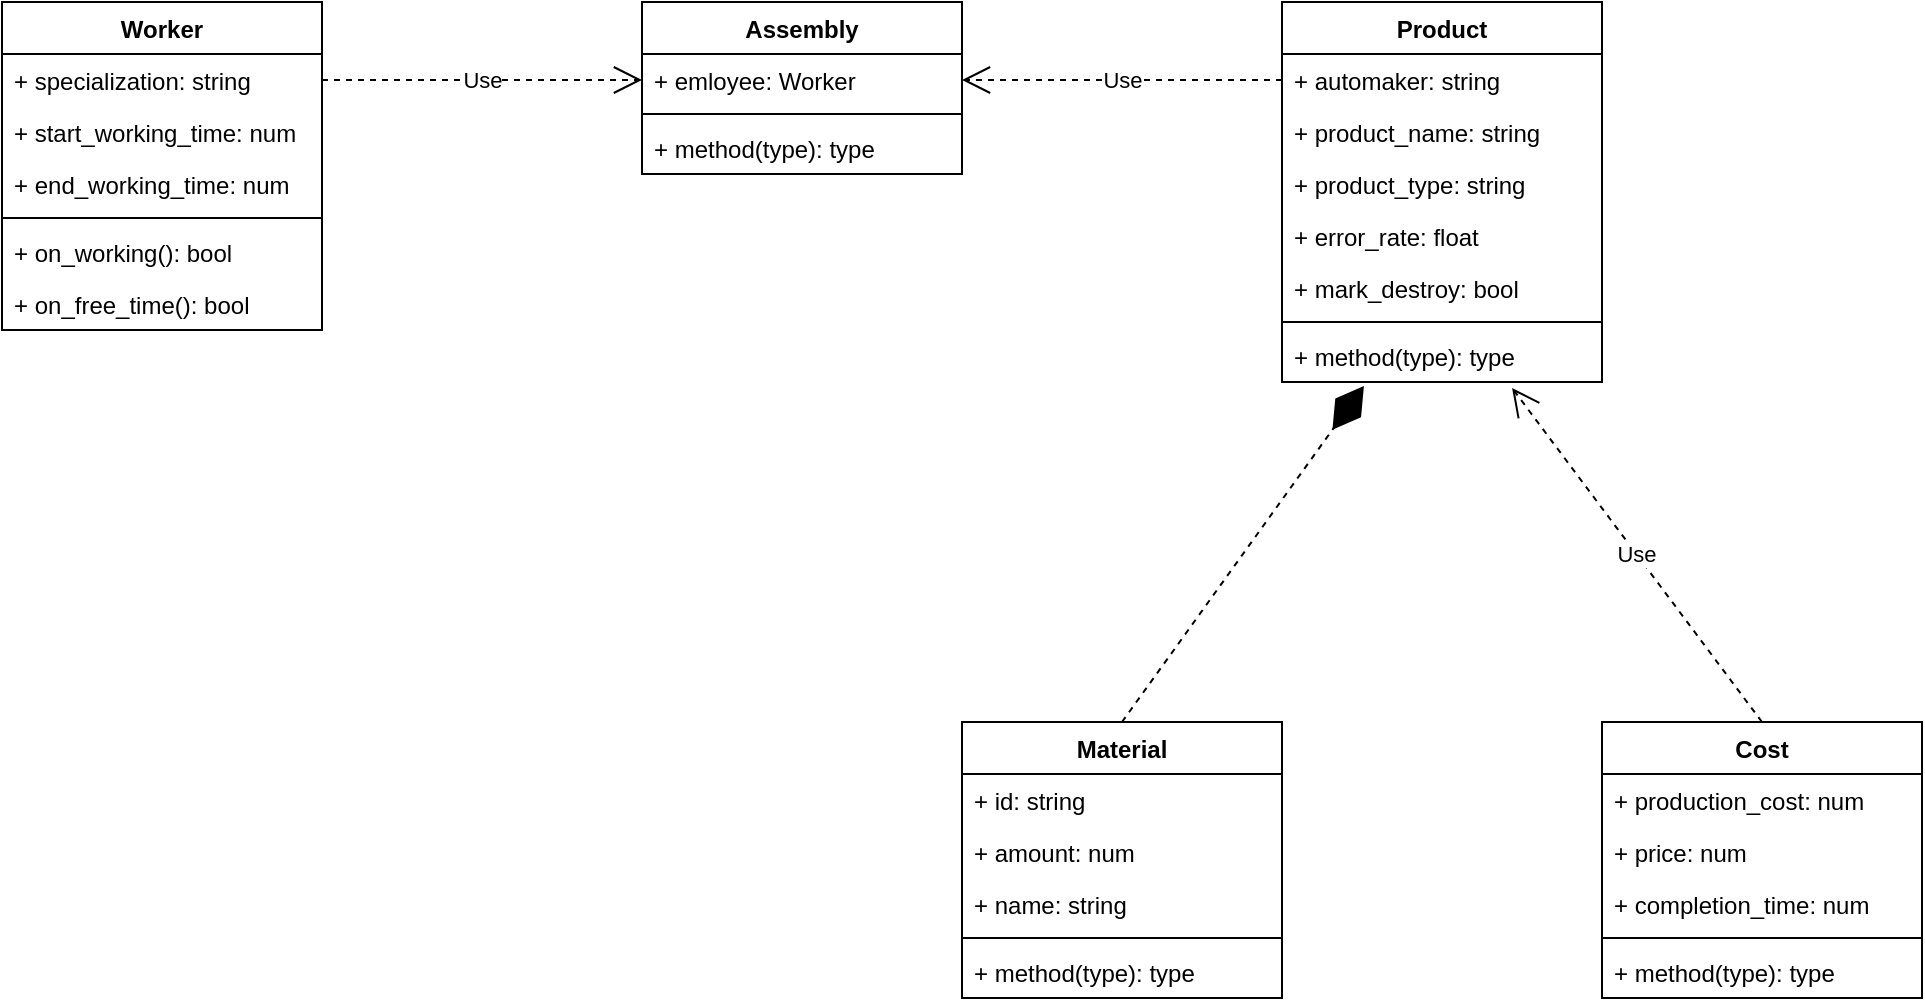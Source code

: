 <mxfile version="20.2.8" type="device"><diagram id="C5RBs43oDa-KdzZeNtuy" name="Page-1"><mxGraphModel dx="840" dy="1442" grid="1" gridSize="10" guides="1" tooltips="1" connect="1" arrows="1" fold="1" page="1" pageScale="1" pageWidth="827" pageHeight="1169" math="0" shadow="0"><root><mxCell id="WIyWlLk6GJQsqaUBKTNV-0"/><mxCell id="WIyWlLk6GJQsqaUBKTNV-1" parent="WIyWlLk6GJQsqaUBKTNV-0"/><mxCell id="nIJU3zGpwZqHb64WzSxQ-1" value="Worker" style="swimlane;fontStyle=1;align=center;verticalAlign=top;childLayout=stackLayout;horizontal=1;startSize=26;horizontalStack=0;resizeParent=1;resizeParentMax=0;resizeLast=0;collapsible=1;marginBottom=0;" parent="WIyWlLk6GJQsqaUBKTNV-1" vertex="1"><mxGeometry x="120" y="120" width="160" height="164" as="geometry"/></mxCell><mxCell id="nIJU3zGpwZqHb64WzSxQ-2" value="+ specialization: string" style="text;strokeColor=none;fillColor=none;align=left;verticalAlign=top;spacingLeft=4;spacingRight=4;overflow=hidden;rotatable=0;points=[[0,0.5],[1,0.5]];portConstraint=eastwest;" parent="nIJU3zGpwZqHb64WzSxQ-1" vertex="1"><mxGeometry y="26" width="160" height="26" as="geometry"/></mxCell><mxCell id="nIJU3zGpwZqHb64WzSxQ-36" value="+ start_working_time: num" style="text;strokeColor=none;fillColor=none;align=left;verticalAlign=top;spacingLeft=4;spacingRight=4;overflow=hidden;rotatable=0;points=[[0,0.5],[1,0.5]];portConstraint=eastwest;" parent="nIJU3zGpwZqHb64WzSxQ-1" vertex="1"><mxGeometry y="52" width="160" height="26" as="geometry"/></mxCell><mxCell id="nIJU3zGpwZqHb64WzSxQ-37" value="+ end_working_time: num" style="text;strokeColor=none;fillColor=none;align=left;verticalAlign=top;spacingLeft=4;spacingRight=4;overflow=hidden;rotatable=0;points=[[0,0.5],[1,0.5]];portConstraint=eastwest;" parent="nIJU3zGpwZqHb64WzSxQ-1" vertex="1"><mxGeometry y="78" width="160" height="26" as="geometry"/></mxCell><mxCell id="nIJU3zGpwZqHb64WzSxQ-3" value="" style="line;strokeWidth=1;fillColor=none;align=left;verticalAlign=middle;spacingTop=-1;spacingLeft=3;spacingRight=3;rotatable=0;labelPosition=right;points=[];portConstraint=eastwest;strokeColor=inherit;" parent="nIJU3zGpwZqHb64WzSxQ-1" vertex="1"><mxGeometry y="104" width="160" height="8" as="geometry"/></mxCell><mxCell id="nIJU3zGpwZqHb64WzSxQ-4" value="+ on_working(): bool" style="text;strokeColor=none;fillColor=none;align=left;verticalAlign=top;spacingLeft=4;spacingRight=4;overflow=hidden;rotatable=0;points=[[0,0.5],[1,0.5]];portConstraint=eastwest;" parent="nIJU3zGpwZqHb64WzSxQ-1" vertex="1"><mxGeometry y="112" width="160" height="26" as="geometry"/></mxCell><mxCell id="nIJU3zGpwZqHb64WzSxQ-38" value="+ on_free_time(): bool" style="text;strokeColor=none;fillColor=none;align=left;verticalAlign=top;spacingLeft=4;spacingRight=4;overflow=hidden;rotatable=0;points=[[0,0.5],[1,0.5]];portConstraint=eastwest;" parent="nIJU3zGpwZqHb64WzSxQ-1" vertex="1"><mxGeometry y="138" width="160" height="26" as="geometry"/></mxCell><mxCell id="nIJU3zGpwZqHb64WzSxQ-13" value="Assembly" style="swimlane;fontStyle=1;align=center;verticalAlign=top;childLayout=stackLayout;horizontal=1;startSize=26;horizontalStack=0;resizeParent=1;resizeParentMax=0;resizeLast=0;collapsible=1;marginBottom=0;" parent="WIyWlLk6GJQsqaUBKTNV-1" vertex="1"><mxGeometry x="440" y="120" width="160" height="86" as="geometry"/></mxCell><mxCell id="nIJU3zGpwZqHb64WzSxQ-14" value="+ emloyee: Worker" style="text;strokeColor=none;fillColor=none;align=left;verticalAlign=top;spacingLeft=4;spacingRight=4;overflow=hidden;rotatable=0;points=[[0,0.5],[1,0.5]];portConstraint=eastwest;" parent="nIJU3zGpwZqHb64WzSxQ-13" vertex="1"><mxGeometry y="26" width="160" height="26" as="geometry"/></mxCell><mxCell id="nIJU3zGpwZqHb64WzSxQ-15" value="" style="line;strokeWidth=1;fillColor=none;align=left;verticalAlign=middle;spacingTop=-1;spacingLeft=3;spacingRight=3;rotatable=0;labelPosition=right;points=[];portConstraint=eastwest;strokeColor=inherit;" parent="nIJU3zGpwZqHb64WzSxQ-13" vertex="1"><mxGeometry y="52" width="160" height="8" as="geometry"/></mxCell><mxCell id="nIJU3zGpwZqHb64WzSxQ-16" value="+ method(type): type" style="text;strokeColor=none;fillColor=none;align=left;verticalAlign=top;spacingLeft=4;spacingRight=4;overflow=hidden;rotatable=0;points=[[0,0.5],[1,0.5]];portConstraint=eastwest;" parent="nIJU3zGpwZqHb64WzSxQ-13" vertex="1"><mxGeometry y="60" width="160" height="26" as="geometry"/></mxCell><mxCell id="nIJU3zGpwZqHb64WzSxQ-17" value="Product" style="swimlane;fontStyle=1;align=center;verticalAlign=top;childLayout=stackLayout;horizontal=1;startSize=26;horizontalStack=0;resizeParent=1;resizeParentMax=0;resizeLast=0;collapsible=1;marginBottom=0;" parent="WIyWlLk6GJQsqaUBKTNV-1" vertex="1"><mxGeometry x="760" y="120" width="160" height="190" as="geometry"><mxRectangle x="1280" y="120" width="90" height="30" as="alternateBounds"/></mxGeometry></mxCell><mxCell id="nIJU3zGpwZqHb64WzSxQ-18" value="+ automaker: string" style="text;strokeColor=none;fillColor=none;align=left;verticalAlign=top;spacingLeft=4;spacingRight=4;overflow=hidden;rotatable=0;points=[[0,0.5],[1,0.5]];portConstraint=eastwest;" parent="nIJU3zGpwZqHb64WzSxQ-17" vertex="1"><mxGeometry y="26" width="160" height="26" as="geometry"/></mxCell><mxCell id="nIJU3zGpwZqHb64WzSxQ-29" value="+ product_name: string" style="text;strokeColor=none;fillColor=none;align=left;verticalAlign=top;spacingLeft=4;spacingRight=4;overflow=hidden;rotatable=0;points=[[0,0.5],[1,0.5]];portConstraint=eastwest;" parent="nIJU3zGpwZqHb64WzSxQ-17" vertex="1"><mxGeometry y="52" width="160" height="26" as="geometry"/></mxCell><mxCell id="nIJU3zGpwZqHb64WzSxQ-30" value="+ product_type: string" style="text;strokeColor=none;fillColor=none;align=left;verticalAlign=top;spacingLeft=4;spacingRight=4;overflow=hidden;rotatable=0;points=[[0,0.5],[1,0.5]];portConstraint=eastwest;" parent="nIJU3zGpwZqHb64WzSxQ-17" vertex="1"><mxGeometry y="78" width="160" height="26" as="geometry"/></mxCell><mxCell id="nIJU3zGpwZqHb64WzSxQ-31" value="+ error_rate: float" style="text;strokeColor=none;fillColor=none;align=left;verticalAlign=top;spacingLeft=4;spacingRight=4;overflow=hidden;rotatable=0;points=[[0,0.5],[1,0.5]];portConstraint=eastwest;" parent="nIJU3zGpwZqHb64WzSxQ-17" vertex="1"><mxGeometry y="104" width="160" height="26" as="geometry"/></mxCell><mxCell id="nIJU3zGpwZqHb64WzSxQ-32" value="+ mark_destroy: bool" style="text;strokeColor=none;fillColor=none;align=left;verticalAlign=top;spacingLeft=4;spacingRight=4;overflow=hidden;rotatable=0;points=[[0,0.5],[1,0.5]];portConstraint=eastwest;" parent="nIJU3zGpwZqHb64WzSxQ-17" vertex="1"><mxGeometry y="130" width="160" height="26" as="geometry"/></mxCell><mxCell id="nIJU3zGpwZqHb64WzSxQ-19" value="" style="line;strokeWidth=1;fillColor=none;align=left;verticalAlign=middle;spacingTop=-1;spacingLeft=3;spacingRight=3;rotatable=0;labelPosition=right;points=[];portConstraint=eastwest;strokeColor=inherit;" parent="nIJU3zGpwZqHb64WzSxQ-17" vertex="1"><mxGeometry y="156" width="160" height="8" as="geometry"/></mxCell><mxCell id="nIJU3zGpwZqHb64WzSxQ-28" value="+ method(type): type" style="text;strokeColor=none;fillColor=none;align=left;verticalAlign=top;spacingLeft=4;spacingRight=4;overflow=hidden;rotatable=0;points=[[0,0.5],[1,0.5]];portConstraint=eastwest;" parent="nIJU3zGpwZqHb64WzSxQ-17" vertex="1"><mxGeometry y="164" width="160" height="26" as="geometry"/></mxCell><mxCell id="nIJU3zGpwZqHb64WzSxQ-35" value="Use" style="endArrow=open;endSize=12;dashed=1;html=1;rounded=0;entryX=1;entryY=0.5;entryDx=0;entryDy=0;exitX=0;exitY=0.5;exitDx=0;exitDy=0;" parent="WIyWlLk6GJQsqaUBKTNV-1" source="nIJU3zGpwZqHb64WzSxQ-18" target="nIJU3zGpwZqHb64WzSxQ-14" edge="1"><mxGeometry width="160" relative="1" as="geometry"><mxPoint x="580" y="330" as="sourcePoint"/><mxPoint x="740" y="330" as="targetPoint"/></mxGeometry></mxCell><mxCell id="nIJU3zGpwZqHb64WzSxQ-40" value="Cost" style="swimlane;fontStyle=1;align=center;verticalAlign=top;childLayout=stackLayout;horizontal=1;startSize=26;horizontalStack=0;resizeParent=1;resizeParentMax=0;resizeLast=0;collapsible=1;marginBottom=0;" parent="WIyWlLk6GJQsqaUBKTNV-1" vertex="1"><mxGeometry x="920" y="480" width="160" height="138" as="geometry"/></mxCell><mxCell id="nIJU3zGpwZqHb64WzSxQ-41" value="+ production_cost: num" style="text;strokeColor=none;fillColor=none;align=left;verticalAlign=top;spacingLeft=4;spacingRight=4;overflow=hidden;rotatable=0;points=[[0,0.5],[1,0.5]];portConstraint=eastwest;" parent="nIJU3zGpwZqHb64WzSxQ-40" vertex="1"><mxGeometry y="26" width="160" height="26" as="geometry"/></mxCell><mxCell id="nIJU3zGpwZqHb64WzSxQ-44" value="+ price: num" style="text;strokeColor=none;fillColor=none;align=left;verticalAlign=top;spacingLeft=4;spacingRight=4;overflow=hidden;rotatable=0;points=[[0,0.5],[1,0.5]];portConstraint=eastwest;" parent="nIJU3zGpwZqHb64WzSxQ-40" vertex="1"><mxGeometry y="52" width="160" height="26" as="geometry"/></mxCell><mxCell id="nIJU3zGpwZqHb64WzSxQ-45" value="+ completion_time: num" style="text;strokeColor=none;fillColor=none;align=left;verticalAlign=top;spacingLeft=4;spacingRight=4;overflow=hidden;rotatable=0;points=[[0,0.5],[1,0.5]];portConstraint=eastwest;" parent="nIJU3zGpwZqHb64WzSxQ-40" vertex="1"><mxGeometry y="78" width="160" height="26" as="geometry"/></mxCell><mxCell id="nIJU3zGpwZqHb64WzSxQ-42" value="" style="line;strokeWidth=1;fillColor=none;align=left;verticalAlign=middle;spacingTop=-1;spacingLeft=3;spacingRight=3;rotatable=0;labelPosition=right;points=[];portConstraint=eastwest;strokeColor=inherit;" parent="nIJU3zGpwZqHb64WzSxQ-40" vertex="1"><mxGeometry y="104" width="160" height="8" as="geometry"/></mxCell><mxCell id="nIJU3zGpwZqHb64WzSxQ-43" value="+ method(type): type" style="text;strokeColor=none;fillColor=none;align=left;verticalAlign=top;spacingLeft=4;spacingRight=4;overflow=hidden;rotatable=0;points=[[0,0.5],[1,0.5]];portConstraint=eastwest;" parent="nIJU3zGpwZqHb64WzSxQ-40" vertex="1"><mxGeometry y="112" width="160" height="26" as="geometry"/></mxCell><mxCell id="nIJU3zGpwZqHb64WzSxQ-46" value="Material" style="swimlane;fontStyle=1;align=center;verticalAlign=top;childLayout=stackLayout;horizontal=1;startSize=26;horizontalStack=0;resizeParent=1;resizeParentMax=0;resizeLast=0;collapsible=1;marginBottom=0;" parent="WIyWlLk6GJQsqaUBKTNV-1" vertex="1"><mxGeometry x="600" y="480" width="160" height="138" as="geometry"/></mxCell><mxCell id="nIJU3zGpwZqHb64WzSxQ-47" value="+ id: string" style="text;strokeColor=none;fillColor=none;align=left;verticalAlign=top;spacingLeft=4;spacingRight=4;overflow=hidden;rotatable=0;points=[[0,0.5],[1,0.5]];portConstraint=eastwest;" parent="nIJU3zGpwZqHb64WzSxQ-46" vertex="1"><mxGeometry y="26" width="160" height="26" as="geometry"/></mxCell><mxCell id="nIJU3zGpwZqHb64WzSxQ-50" value="+ amount: num" style="text;strokeColor=none;fillColor=none;align=left;verticalAlign=top;spacingLeft=4;spacingRight=4;overflow=hidden;rotatable=0;points=[[0,0.5],[1,0.5]];portConstraint=eastwest;" parent="nIJU3zGpwZqHb64WzSxQ-46" vertex="1"><mxGeometry y="52" width="160" height="26" as="geometry"/></mxCell><mxCell id="nIJU3zGpwZqHb64WzSxQ-51" value="+ name: string" style="text;strokeColor=none;fillColor=none;align=left;verticalAlign=top;spacingLeft=4;spacingRight=4;overflow=hidden;rotatable=0;points=[[0,0.5],[1,0.5]];portConstraint=eastwest;" parent="nIJU3zGpwZqHb64WzSxQ-46" vertex="1"><mxGeometry y="78" width="160" height="26" as="geometry"/></mxCell><mxCell id="nIJU3zGpwZqHb64WzSxQ-48" value="" style="line;strokeWidth=1;fillColor=none;align=left;verticalAlign=middle;spacingTop=-1;spacingLeft=3;spacingRight=3;rotatable=0;labelPosition=right;points=[];portConstraint=eastwest;strokeColor=inherit;" parent="nIJU3zGpwZqHb64WzSxQ-46" vertex="1"><mxGeometry y="104" width="160" height="8" as="geometry"/></mxCell><mxCell id="nIJU3zGpwZqHb64WzSxQ-49" value="+ method(type): type" style="text;strokeColor=none;fillColor=none;align=left;verticalAlign=top;spacingLeft=4;spacingRight=4;overflow=hidden;rotatable=0;points=[[0,0.5],[1,0.5]];portConstraint=eastwest;" parent="nIJU3zGpwZqHb64WzSxQ-46" vertex="1"><mxGeometry y="112" width="160" height="26" as="geometry"/></mxCell><mxCell id="nIJU3zGpwZqHb64WzSxQ-52" value="" style="endArrow=diamondThin;endFill=1;endSize=24;html=1;rounded=0;dashed=1;entryX=0.256;entryY=1.077;entryDx=0;entryDy=0;exitX=0.5;exitY=0;exitDx=0;exitDy=0;entryPerimeter=0;" parent="WIyWlLk6GJQsqaUBKTNV-1" source="nIJU3zGpwZqHb64WzSxQ-46" target="nIJU3zGpwZqHb64WzSxQ-28" edge="1"><mxGeometry width="160" relative="1" as="geometry"><mxPoint x="690" y="230" as="sourcePoint"/><mxPoint x="850" y="230" as="targetPoint"/></mxGeometry></mxCell><mxCell id="nIJU3zGpwZqHb64WzSxQ-54" value="Use" style="endArrow=open;endSize=12;dashed=1;html=1;rounded=0;exitX=0.5;exitY=0;exitDx=0;exitDy=0;entryX=0.719;entryY=1.115;entryDx=0;entryDy=0;entryPerimeter=0;" parent="WIyWlLk6GJQsqaUBKTNV-1" source="nIJU3zGpwZqHb64WzSxQ-40" target="nIJU3zGpwZqHb64WzSxQ-28" edge="1"><mxGeometry width="160" relative="1" as="geometry"><mxPoint x="690" y="230" as="sourcePoint"/><mxPoint x="850" y="230" as="targetPoint"/></mxGeometry></mxCell><mxCell id="F164NOCwuuvy07duc5tb-0" value="Use" style="endArrow=open;endSize=12;dashed=1;html=1;rounded=0;entryX=0;entryY=0.5;entryDx=0;entryDy=0;exitX=1;exitY=0.5;exitDx=0;exitDy=0;" edge="1" parent="WIyWlLk6GJQsqaUBKTNV-1" source="nIJU3zGpwZqHb64WzSxQ-2" target="nIJU3zGpwZqHb64WzSxQ-14"><mxGeometry width="160" relative="1" as="geometry"><mxPoint x="500" y="350" as="sourcePoint"/><mxPoint x="660" y="350" as="targetPoint"/></mxGeometry></mxCell></root></mxGraphModel></diagram></mxfile>